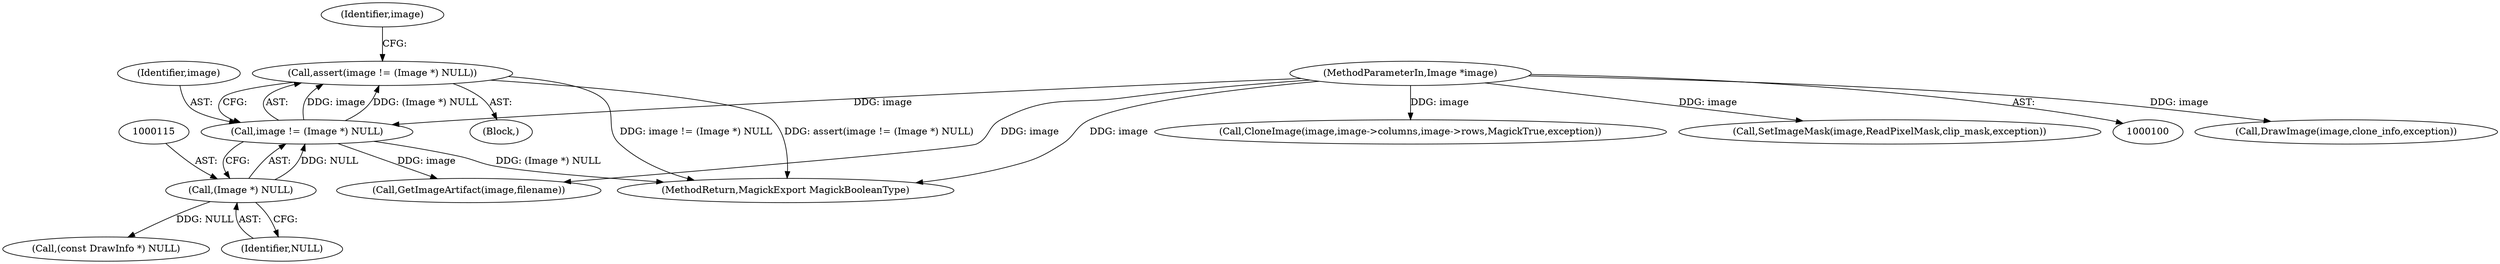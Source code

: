 digraph "0_ImageMagick_726812fa2fa7ce16bcf58f6e115f65427a1c0950@API" {
"1000111" [label="(Call,assert(image != (Image *) NULL))"];
"1000112" [label="(Call,image != (Image *) NULL)"];
"1000101" [label="(MethodParameterIn,Image *image)"];
"1000114" [label="(Call,(Image *) NULL)"];
"1000141" [label="(Call,(const DrawInfo *) NULL)"];
"1000114" [label="(Call,(Image *) NULL)"];
"1000120" [label="(Identifier,image)"];
"1000111" [label="(Call,assert(image != (Image *) NULL))"];
"1000116" [label="(Identifier,NULL)"];
"1000274" [label="(Call,DrawImage(image,clone_info,exception))"];
"1000301" [label="(MethodReturn,MagickExport MagickBooleanType)"];
"1000113" [label="(Identifier,image)"];
"1000166" [label="(Call,CloneImage(image,image->columns,image->rows,MagickTrue,exception))"];
"1000105" [label="(Block,)"];
"1000101" [label="(MethodParameterIn,Image *image)"];
"1000263" [label="(Call,SetImageMask(image,ReadPixelMask,clip_mask,exception))"];
"1000112" [label="(Call,image != (Image *) NULL)"];
"1000153" [label="(Call,GetImageArtifact(image,filename))"];
"1000111" -> "1000105"  [label="AST: "];
"1000111" -> "1000112"  [label="CFG: "];
"1000112" -> "1000111"  [label="AST: "];
"1000120" -> "1000111"  [label="CFG: "];
"1000111" -> "1000301"  [label="DDG: image != (Image *) NULL"];
"1000111" -> "1000301"  [label="DDG: assert(image != (Image *) NULL)"];
"1000112" -> "1000111"  [label="DDG: image"];
"1000112" -> "1000111"  [label="DDG: (Image *) NULL"];
"1000112" -> "1000114"  [label="CFG: "];
"1000113" -> "1000112"  [label="AST: "];
"1000114" -> "1000112"  [label="AST: "];
"1000112" -> "1000301"  [label="DDG: (Image *) NULL"];
"1000101" -> "1000112"  [label="DDG: image"];
"1000114" -> "1000112"  [label="DDG: NULL"];
"1000112" -> "1000153"  [label="DDG: image"];
"1000101" -> "1000100"  [label="AST: "];
"1000101" -> "1000301"  [label="DDG: image"];
"1000101" -> "1000153"  [label="DDG: image"];
"1000101" -> "1000166"  [label="DDG: image"];
"1000101" -> "1000263"  [label="DDG: image"];
"1000101" -> "1000274"  [label="DDG: image"];
"1000114" -> "1000116"  [label="CFG: "];
"1000115" -> "1000114"  [label="AST: "];
"1000116" -> "1000114"  [label="AST: "];
"1000114" -> "1000141"  [label="DDG: NULL"];
}
